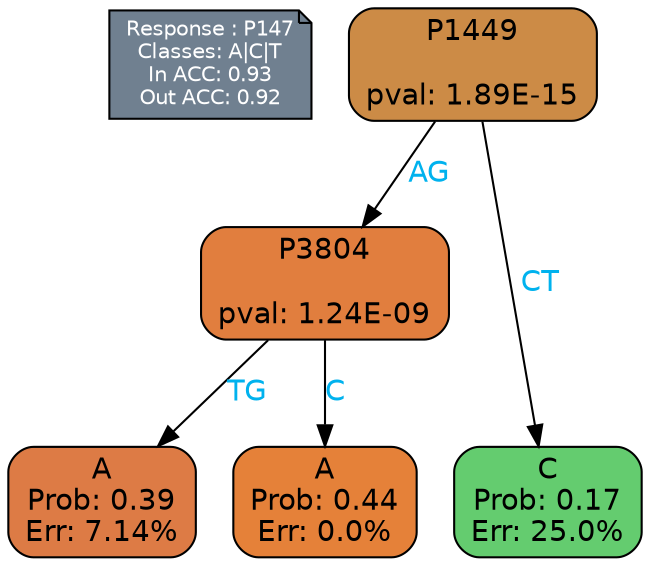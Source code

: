 digraph Tree {
node [shape=box, style="filled, rounded", color="black", fontname=helvetica] ;
graph [ranksep=equally, splines=polylines, bgcolor=transparent, dpi=600] ;
edge [fontname=helvetica] ;
LEGEND [label="Response : P147
Classes: A|C|T
In ACC: 0.93
Out ACC: 0.92
",shape=note,align=left,style=filled,fillcolor="slategray",fontcolor="white",fontsize=10];1 [label="P1449

pval: 1.89E-15", fillcolor="#cc8b46"] ;
2 [label="P3804

pval: 1.24E-09", fillcolor="#e17e3e"] ;
3 [label="A
Prob: 0.39
Err: 7.14%", fillcolor="#dd7b45"] ;
4 [label="A
Prob: 0.44
Err: 0.0%", fillcolor="#e58139"] ;
5 [label="C
Prob: 0.17
Err: 25.0%", fillcolor="#64cc6f"] ;
1 -> 2 [label="AG",fontcolor=deepskyblue2] ;
1 -> 5 [label="CT",fontcolor=deepskyblue2] ;
2 -> 3 [label="TG",fontcolor=deepskyblue2] ;
2 -> 4 [label="C",fontcolor=deepskyblue2] ;
{rank = same; 3;4;5;}{rank = same; LEGEND;1;}}